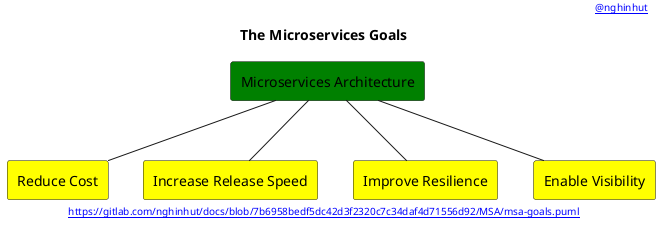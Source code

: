 @startuml
'-----START auto generated metadata please keep comment here to allow auto update-----
'-----DON'T EDIT THIS SECTION, INSTEAD RE-RUN prebuild.sh TO UPDATE-----
header [[https://www.nghinhut.dev?from=http%5C%3A%5C%2F%5C%2Fwww%5C.plantuml%5C.com%5C%2Fplantuml%5C%2Fproxy%3Ffmt%3Dsvg%5C%26src%3Dhttps%5C%3A%5C%2F%5C%2Fgitlab%5C.com%5C%2Fnghinhut%5C%2Fdocs%5C%2Fraw%5C%2F7b6958bedf5dc42d3f2320c7c34daf4d71556d92%5C%2FMSA%5C%2Fmsa-goals%5C.puml%0A @nghinhut]]
footer [[http://www.plantuml.com/plantuml/proxy?fmt=svg&src=https://gitlab.com/nghinhut/docs/raw/7b6958bedf5dc42d3f2320c7c34daf4d71556d92/MSA/msa-goals.puml https://gitlab.com/nghinhut/docs/blob/7b6958bedf5dc42d3f2320c7c34daf4d71556d92/MSA/msa-goals.puml]]
'-----END auto generated metadata please keep comment here to allow auto update-----
title The Microservices Goals

rectangle "Microservices Architecture" as msa #green

rectangle "Reduce Cost" as goal1 #yellow
rectangle "Increase Release Speed" as goal2 #yellow
rectangle "Improve Resilience" as goal3 #yellow
rectangle "Enable Visibility" as goal4 #yellow

msa -- goal1
msa -- goal2
msa -- goal3
msa -- goal4

@enduml